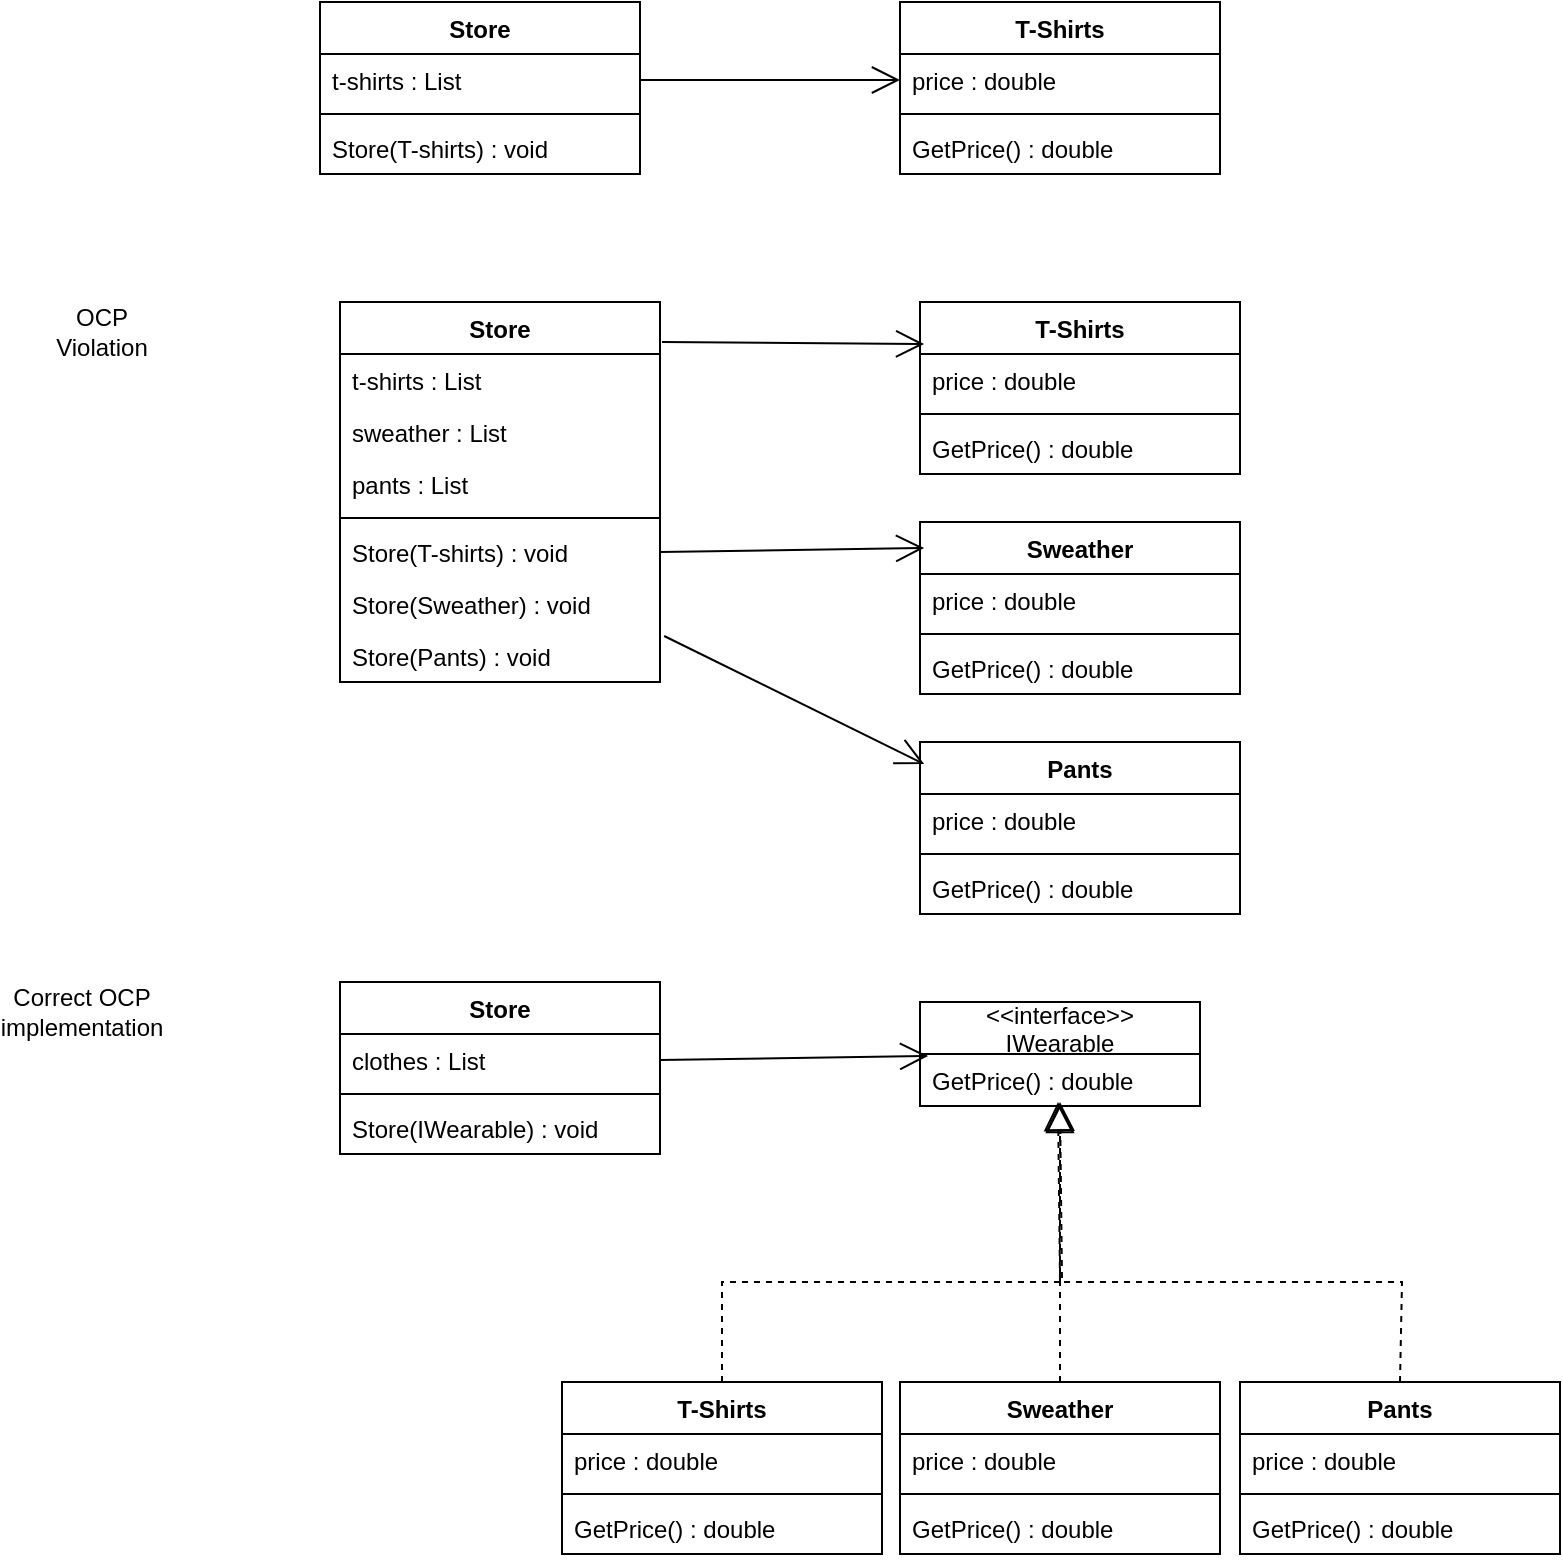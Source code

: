 <mxfile version="20.8.18" type="device"><diagram id="C5RBs43oDa-KdzZeNtuy" name="Page-1"><mxGraphModel dx="1434" dy="796" grid="1" gridSize="10" guides="1" tooltips="1" connect="1" arrows="1" fold="1" page="1" pageScale="1" pageWidth="827" pageHeight="1169" math="0" shadow="0"><root><mxCell id="WIyWlLk6GJQsqaUBKTNV-0"/><mxCell id="WIyWlLk6GJQsqaUBKTNV-1" parent="WIyWlLk6GJQsqaUBKTNV-0"/><mxCell id="qBqsHLT9xp9Bprlv69gm-0" value="Store" style="swimlane;fontStyle=1;align=center;verticalAlign=top;childLayout=stackLayout;horizontal=1;startSize=26;horizontalStack=0;resizeParent=1;resizeParentMax=0;resizeLast=0;collapsible=1;marginBottom=0;" vertex="1" parent="WIyWlLk6GJQsqaUBKTNV-1"><mxGeometry x="189" y="30" width="160" height="86" as="geometry"/></mxCell><mxCell id="qBqsHLT9xp9Bprlv69gm-1" value="t-shirts : List" style="text;strokeColor=none;fillColor=none;align=left;verticalAlign=top;spacingLeft=4;spacingRight=4;overflow=hidden;rotatable=0;points=[[0,0.5],[1,0.5]];portConstraint=eastwest;" vertex="1" parent="qBqsHLT9xp9Bprlv69gm-0"><mxGeometry y="26" width="160" height="26" as="geometry"/></mxCell><mxCell id="qBqsHLT9xp9Bprlv69gm-2" value="" style="line;strokeWidth=1;fillColor=none;align=left;verticalAlign=middle;spacingTop=-1;spacingLeft=3;spacingRight=3;rotatable=0;labelPosition=right;points=[];portConstraint=eastwest;strokeColor=inherit;" vertex="1" parent="qBqsHLT9xp9Bprlv69gm-0"><mxGeometry y="52" width="160" height="8" as="geometry"/></mxCell><mxCell id="qBqsHLT9xp9Bprlv69gm-3" value="Store(T-shirts) : void" style="text;strokeColor=none;fillColor=none;align=left;verticalAlign=top;spacingLeft=4;spacingRight=4;overflow=hidden;rotatable=0;points=[[0,0.5],[1,0.5]];portConstraint=eastwest;" vertex="1" parent="qBqsHLT9xp9Bprlv69gm-0"><mxGeometry y="60" width="160" height="26" as="geometry"/></mxCell><mxCell id="qBqsHLT9xp9Bprlv69gm-4" value="T-Shirts" style="swimlane;fontStyle=1;align=center;verticalAlign=top;childLayout=stackLayout;horizontal=1;startSize=26;horizontalStack=0;resizeParent=1;resizeParentMax=0;resizeLast=0;collapsible=1;marginBottom=0;" vertex="1" parent="WIyWlLk6GJQsqaUBKTNV-1"><mxGeometry x="479" y="30" width="160" height="86" as="geometry"/></mxCell><mxCell id="qBqsHLT9xp9Bprlv69gm-5" value="price : double" style="text;strokeColor=none;fillColor=none;align=left;verticalAlign=top;spacingLeft=4;spacingRight=4;overflow=hidden;rotatable=0;points=[[0,0.5],[1,0.5]];portConstraint=eastwest;" vertex="1" parent="qBqsHLT9xp9Bprlv69gm-4"><mxGeometry y="26" width="160" height="26" as="geometry"/></mxCell><mxCell id="qBqsHLT9xp9Bprlv69gm-6" value="" style="line;strokeWidth=1;fillColor=none;align=left;verticalAlign=middle;spacingTop=-1;spacingLeft=3;spacingRight=3;rotatable=0;labelPosition=right;points=[];portConstraint=eastwest;strokeColor=inherit;" vertex="1" parent="qBqsHLT9xp9Bprlv69gm-4"><mxGeometry y="52" width="160" height="8" as="geometry"/></mxCell><mxCell id="qBqsHLT9xp9Bprlv69gm-7" value="GetPrice() : double" style="text;strokeColor=none;fillColor=none;align=left;verticalAlign=top;spacingLeft=4;spacingRight=4;overflow=hidden;rotatable=0;points=[[0,0.5],[1,0.5]];portConstraint=eastwest;" vertex="1" parent="qBqsHLT9xp9Bprlv69gm-4"><mxGeometry y="60" width="160" height="26" as="geometry"/></mxCell><mxCell id="qBqsHLT9xp9Bprlv69gm-10" value="" style="endArrow=open;endFill=1;endSize=12;html=1;rounded=0;exitX=1;exitY=0.5;exitDx=0;exitDy=0;" edge="1" parent="WIyWlLk6GJQsqaUBKTNV-1" source="qBqsHLT9xp9Bprlv69gm-1" target="qBqsHLT9xp9Bprlv69gm-5"><mxGeometry width="160" relative="1" as="geometry"><mxPoint x="330" y="110" as="sourcePoint"/><mxPoint x="490" y="110" as="targetPoint"/></mxGeometry></mxCell><mxCell id="qBqsHLT9xp9Bprlv69gm-12" value="Store" style="swimlane;fontStyle=1;align=center;verticalAlign=top;childLayout=stackLayout;horizontal=1;startSize=26;horizontalStack=0;resizeParent=1;resizeParentMax=0;resizeLast=0;collapsible=1;marginBottom=0;" vertex="1" parent="WIyWlLk6GJQsqaUBKTNV-1"><mxGeometry x="199" y="180" width="160" height="190" as="geometry"/></mxCell><mxCell id="qBqsHLT9xp9Bprlv69gm-29" value="t-shirts : List" style="text;strokeColor=none;fillColor=none;align=left;verticalAlign=top;spacingLeft=4;spacingRight=4;overflow=hidden;rotatable=0;points=[[0,0.5],[1,0.5]];portConstraint=eastwest;" vertex="1" parent="qBqsHLT9xp9Bprlv69gm-12"><mxGeometry y="26" width="160" height="26" as="geometry"/></mxCell><mxCell id="qBqsHLT9xp9Bprlv69gm-30" value="sweather : List" style="text;strokeColor=none;fillColor=none;align=left;verticalAlign=top;spacingLeft=4;spacingRight=4;overflow=hidden;rotatable=0;points=[[0,0.5],[1,0.5]];portConstraint=eastwest;" vertex="1" parent="qBqsHLT9xp9Bprlv69gm-12"><mxGeometry y="52" width="160" height="26" as="geometry"/></mxCell><mxCell id="qBqsHLT9xp9Bprlv69gm-13" value="pants : List" style="text;strokeColor=none;fillColor=none;align=left;verticalAlign=top;spacingLeft=4;spacingRight=4;overflow=hidden;rotatable=0;points=[[0,0.5],[1,0.5]];portConstraint=eastwest;" vertex="1" parent="qBqsHLT9xp9Bprlv69gm-12"><mxGeometry y="78" width="160" height="26" as="geometry"/></mxCell><mxCell id="qBqsHLT9xp9Bprlv69gm-14" value="" style="line;strokeWidth=1;fillColor=none;align=left;verticalAlign=middle;spacingTop=-1;spacingLeft=3;spacingRight=3;rotatable=0;labelPosition=right;points=[];portConstraint=eastwest;strokeColor=inherit;" vertex="1" parent="qBqsHLT9xp9Bprlv69gm-12"><mxGeometry y="104" width="160" height="8" as="geometry"/></mxCell><mxCell id="qBqsHLT9xp9Bprlv69gm-32" value="Store(T-shirts) : void" style="text;strokeColor=none;fillColor=none;align=left;verticalAlign=top;spacingLeft=4;spacingRight=4;overflow=hidden;rotatable=0;points=[[0,0.5],[1,0.5]];portConstraint=eastwest;" vertex="1" parent="qBqsHLT9xp9Bprlv69gm-12"><mxGeometry y="112" width="160" height="26" as="geometry"/></mxCell><mxCell id="qBqsHLT9xp9Bprlv69gm-31" value="Store(Sweather) : void" style="text;strokeColor=none;fillColor=none;align=left;verticalAlign=top;spacingLeft=4;spacingRight=4;overflow=hidden;rotatable=0;points=[[0,0.5],[1,0.5]];portConstraint=eastwest;" vertex="1" parent="qBqsHLT9xp9Bprlv69gm-12"><mxGeometry y="138" width="160" height="26" as="geometry"/></mxCell><mxCell id="qBqsHLT9xp9Bprlv69gm-15" value="Store(Pants) : void" style="text;strokeColor=none;fillColor=none;align=left;verticalAlign=top;spacingLeft=4;spacingRight=4;overflow=hidden;rotatable=0;points=[[0,0.5],[1,0.5]];portConstraint=eastwest;" vertex="1" parent="qBqsHLT9xp9Bprlv69gm-12"><mxGeometry y="164" width="160" height="26" as="geometry"/></mxCell><mxCell id="qBqsHLT9xp9Bprlv69gm-16" value="T-Shirts" style="swimlane;fontStyle=1;align=center;verticalAlign=top;childLayout=stackLayout;horizontal=1;startSize=26;horizontalStack=0;resizeParent=1;resizeParentMax=0;resizeLast=0;collapsible=1;marginBottom=0;" vertex="1" parent="WIyWlLk6GJQsqaUBKTNV-1"><mxGeometry x="489" y="180" width="160" height="86" as="geometry"/></mxCell><mxCell id="qBqsHLT9xp9Bprlv69gm-17" value="price : double" style="text;strokeColor=none;fillColor=none;align=left;verticalAlign=top;spacingLeft=4;spacingRight=4;overflow=hidden;rotatable=0;points=[[0,0.5],[1,0.5]];portConstraint=eastwest;" vertex="1" parent="qBqsHLT9xp9Bprlv69gm-16"><mxGeometry y="26" width="160" height="26" as="geometry"/></mxCell><mxCell id="qBqsHLT9xp9Bprlv69gm-18" value="" style="line;strokeWidth=1;fillColor=none;align=left;verticalAlign=middle;spacingTop=-1;spacingLeft=3;spacingRight=3;rotatable=0;labelPosition=right;points=[];portConstraint=eastwest;strokeColor=inherit;" vertex="1" parent="qBqsHLT9xp9Bprlv69gm-16"><mxGeometry y="52" width="160" height="8" as="geometry"/></mxCell><mxCell id="qBqsHLT9xp9Bprlv69gm-19" value="GetPrice() : double" style="text;strokeColor=none;fillColor=none;align=left;verticalAlign=top;spacingLeft=4;spacingRight=4;overflow=hidden;rotatable=0;points=[[0,0.5],[1,0.5]];portConstraint=eastwest;" vertex="1" parent="qBqsHLT9xp9Bprlv69gm-16"><mxGeometry y="60" width="160" height="26" as="geometry"/></mxCell><mxCell id="qBqsHLT9xp9Bprlv69gm-20" value="" style="endArrow=open;endFill=1;endSize=12;html=1;rounded=0;entryX=0.013;entryY=-0.192;entryDx=0;entryDy=0;entryPerimeter=0;" edge="1" parent="WIyWlLk6GJQsqaUBKTNV-1" target="qBqsHLT9xp9Bprlv69gm-17"><mxGeometry width="160" relative="1" as="geometry"><mxPoint x="360" y="200" as="sourcePoint"/><mxPoint x="500" y="260" as="targetPoint"/></mxGeometry></mxCell><mxCell id="qBqsHLT9xp9Bprlv69gm-21" value="Sweather" style="swimlane;fontStyle=1;align=center;verticalAlign=top;childLayout=stackLayout;horizontal=1;startSize=26;horizontalStack=0;resizeParent=1;resizeParentMax=0;resizeLast=0;collapsible=1;marginBottom=0;" vertex="1" parent="WIyWlLk6GJQsqaUBKTNV-1"><mxGeometry x="489" y="290" width="160" height="86" as="geometry"/></mxCell><mxCell id="qBqsHLT9xp9Bprlv69gm-22" value="price : double" style="text;strokeColor=none;fillColor=none;align=left;verticalAlign=top;spacingLeft=4;spacingRight=4;overflow=hidden;rotatable=0;points=[[0,0.5],[1,0.5]];portConstraint=eastwest;" vertex="1" parent="qBqsHLT9xp9Bprlv69gm-21"><mxGeometry y="26" width="160" height="26" as="geometry"/></mxCell><mxCell id="qBqsHLT9xp9Bprlv69gm-23" value="" style="line;strokeWidth=1;fillColor=none;align=left;verticalAlign=middle;spacingTop=-1;spacingLeft=3;spacingRight=3;rotatable=0;labelPosition=right;points=[];portConstraint=eastwest;strokeColor=inherit;" vertex="1" parent="qBqsHLT9xp9Bprlv69gm-21"><mxGeometry y="52" width="160" height="8" as="geometry"/></mxCell><mxCell id="qBqsHLT9xp9Bprlv69gm-24" value="GetPrice() : double" style="text;strokeColor=none;fillColor=none;align=left;verticalAlign=top;spacingLeft=4;spacingRight=4;overflow=hidden;rotatable=0;points=[[0,0.5],[1,0.5]];portConstraint=eastwest;" vertex="1" parent="qBqsHLT9xp9Bprlv69gm-21"><mxGeometry y="60" width="160" height="26" as="geometry"/></mxCell><mxCell id="qBqsHLT9xp9Bprlv69gm-25" value="Pants" style="swimlane;fontStyle=1;align=center;verticalAlign=top;childLayout=stackLayout;horizontal=1;startSize=26;horizontalStack=0;resizeParent=1;resizeParentMax=0;resizeLast=0;collapsible=1;marginBottom=0;" vertex="1" parent="WIyWlLk6GJQsqaUBKTNV-1"><mxGeometry x="489" y="400" width="160" height="86" as="geometry"/></mxCell><mxCell id="qBqsHLT9xp9Bprlv69gm-26" value="price : double" style="text;strokeColor=none;fillColor=none;align=left;verticalAlign=top;spacingLeft=4;spacingRight=4;overflow=hidden;rotatable=0;points=[[0,0.5],[1,0.5]];portConstraint=eastwest;" vertex="1" parent="qBqsHLT9xp9Bprlv69gm-25"><mxGeometry y="26" width="160" height="26" as="geometry"/></mxCell><mxCell id="qBqsHLT9xp9Bprlv69gm-27" value="" style="line;strokeWidth=1;fillColor=none;align=left;verticalAlign=middle;spacingTop=-1;spacingLeft=3;spacingRight=3;rotatable=0;labelPosition=right;points=[];portConstraint=eastwest;strokeColor=inherit;" vertex="1" parent="qBqsHLT9xp9Bprlv69gm-25"><mxGeometry y="52" width="160" height="8" as="geometry"/></mxCell><mxCell id="qBqsHLT9xp9Bprlv69gm-28" value="GetPrice() : double" style="text;strokeColor=none;fillColor=none;align=left;verticalAlign=top;spacingLeft=4;spacingRight=4;overflow=hidden;rotatable=0;points=[[0,0.5],[1,0.5]];portConstraint=eastwest;" vertex="1" parent="qBqsHLT9xp9Bprlv69gm-25"><mxGeometry y="60" width="160" height="26" as="geometry"/></mxCell><mxCell id="qBqsHLT9xp9Bprlv69gm-33" value="" style="endArrow=open;endFill=1;endSize=12;html=1;rounded=0;exitX=1;exitY=0.5;exitDx=0;exitDy=0;entryX=0.013;entryY=0.151;entryDx=0;entryDy=0;entryPerimeter=0;" edge="1" parent="WIyWlLk6GJQsqaUBKTNV-1" source="qBqsHLT9xp9Bprlv69gm-32" target="qBqsHLT9xp9Bprlv69gm-21"><mxGeometry width="160" relative="1" as="geometry"><mxPoint x="340" y="290" as="sourcePoint"/><mxPoint x="500" y="290" as="targetPoint"/></mxGeometry></mxCell><mxCell id="qBqsHLT9xp9Bprlv69gm-34" value="" style="endArrow=open;endFill=1;endSize=12;html=1;rounded=0;entryX=0.013;entryY=0.128;entryDx=0;entryDy=0;entryPerimeter=0;exitX=1.013;exitY=0.115;exitDx=0;exitDy=0;exitPerimeter=0;" edge="1" parent="WIyWlLk6GJQsqaUBKTNV-1" source="qBqsHLT9xp9Bprlv69gm-15" target="qBqsHLT9xp9Bprlv69gm-25"><mxGeometry width="160" relative="1" as="geometry"><mxPoint x="340" y="290" as="sourcePoint"/><mxPoint x="500" y="290" as="targetPoint"/></mxGeometry></mxCell><mxCell id="qBqsHLT9xp9Bprlv69gm-35" value="OCP Violation" style="text;html=1;strokeColor=none;fillColor=none;align=center;verticalAlign=middle;whiteSpace=wrap;rounded=0;" vertex="1" parent="WIyWlLk6GJQsqaUBKTNV-1"><mxGeometry x="50" y="180" width="60" height="30" as="geometry"/></mxCell><mxCell id="qBqsHLT9xp9Bprlv69gm-36" value="Store" style="swimlane;fontStyle=1;align=center;verticalAlign=top;childLayout=stackLayout;horizontal=1;startSize=26;horizontalStack=0;resizeParent=1;resizeParentMax=0;resizeLast=0;collapsible=1;marginBottom=0;" vertex="1" parent="WIyWlLk6GJQsqaUBKTNV-1"><mxGeometry x="199" y="520" width="160" height="86" as="geometry"/></mxCell><mxCell id="qBqsHLT9xp9Bprlv69gm-37" value="clothes : List" style="text;strokeColor=none;fillColor=none;align=left;verticalAlign=top;spacingLeft=4;spacingRight=4;overflow=hidden;rotatable=0;points=[[0,0.5],[1,0.5]];portConstraint=eastwest;" vertex="1" parent="qBqsHLT9xp9Bprlv69gm-36"><mxGeometry y="26" width="160" height="26" as="geometry"/></mxCell><mxCell id="qBqsHLT9xp9Bprlv69gm-38" value="" style="line;strokeWidth=1;fillColor=none;align=left;verticalAlign=middle;spacingTop=-1;spacingLeft=3;spacingRight=3;rotatable=0;labelPosition=right;points=[];portConstraint=eastwest;strokeColor=inherit;" vertex="1" parent="qBqsHLT9xp9Bprlv69gm-36"><mxGeometry y="52" width="160" height="8" as="geometry"/></mxCell><mxCell id="qBqsHLT9xp9Bprlv69gm-39" value="Store(IWearable) : void" style="text;strokeColor=none;fillColor=none;align=left;verticalAlign=top;spacingLeft=4;spacingRight=4;overflow=hidden;rotatable=0;points=[[0,0.5],[1,0.5]];portConstraint=eastwest;" vertex="1" parent="qBqsHLT9xp9Bprlv69gm-36"><mxGeometry y="60" width="160" height="26" as="geometry"/></mxCell><mxCell id="qBqsHLT9xp9Bprlv69gm-40" value="T-Shirts" style="swimlane;fontStyle=1;align=center;verticalAlign=top;childLayout=stackLayout;horizontal=1;startSize=26;horizontalStack=0;resizeParent=1;resizeParentMax=0;resizeLast=0;collapsible=1;marginBottom=0;" vertex="1" parent="WIyWlLk6GJQsqaUBKTNV-1"><mxGeometry x="310" y="720" width="160" height="86" as="geometry"/></mxCell><mxCell id="qBqsHLT9xp9Bprlv69gm-41" value="price : double" style="text;strokeColor=none;fillColor=none;align=left;verticalAlign=top;spacingLeft=4;spacingRight=4;overflow=hidden;rotatable=0;points=[[0,0.5],[1,0.5]];portConstraint=eastwest;" vertex="1" parent="qBqsHLT9xp9Bprlv69gm-40"><mxGeometry y="26" width="160" height="26" as="geometry"/></mxCell><mxCell id="qBqsHLT9xp9Bprlv69gm-42" value="" style="line;strokeWidth=1;fillColor=none;align=left;verticalAlign=middle;spacingTop=-1;spacingLeft=3;spacingRight=3;rotatable=0;labelPosition=right;points=[];portConstraint=eastwest;strokeColor=inherit;" vertex="1" parent="qBqsHLT9xp9Bprlv69gm-40"><mxGeometry y="52" width="160" height="8" as="geometry"/></mxCell><mxCell id="qBqsHLT9xp9Bprlv69gm-43" value="GetPrice() : double" style="text;strokeColor=none;fillColor=none;align=left;verticalAlign=top;spacingLeft=4;spacingRight=4;overflow=hidden;rotatable=0;points=[[0,0.5],[1,0.5]];portConstraint=eastwest;" vertex="1" parent="qBqsHLT9xp9Bprlv69gm-40"><mxGeometry y="60" width="160" height="26" as="geometry"/></mxCell><mxCell id="qBqsHLT9xp9Bprlv69gm-44" value="" style="endArrow=open;endFill=1;endSize=12;html=1;rounded=0;exitX=1;exitY=0.5;exitDx=0;exitDy=0;entryX=0.029;entryY=0.038;entryDx=0;entryDy=0;entryPerimeter=0;" edge="1" parent="WIyWlLk6GJQsqaUBKTNV-1" source="qBqsHLT9xp9Bprlv69gm-37" target="qBqsHLT9xp9Bprlv69gm-57"><mxGeometry width="160" relative="1" as="geometry"><mxPoint x="340" y="600" as="sourcePoint"/><mxPoint x="470" y="560" as="targetPoint"/></mxGeometry></mxCell><mxCell id="qBqsHLT9xp9Bprlv69gm-53" value="&lt;&lt;interface&gt;&gt;&#10;IWearable" style="swimlane;fontStyle=0;childLayout=stackLayout;horizontal=1;startSize=26;fillColor=none;horizontalStack=0;resizeParent=1;resizeParentMax=0;resizeLast=0;collapsible=1;marginBottom=0;" vertex="1" parent="WIyWlLk6GJQsqaUBKTNV-1"><mxGeometry x="489" y="530" width="140" height="52" as="geometry"/></mxCell><mxCell id="qBqsHLT9xp9Bprlv69gm-57" value="GetPrice() : double" style="text;strokeColor=none;fillColor=none;align=left;verticalAlign=top;spacingLeft=4;spacingRight=4;overflow=hidden;rotatable=0;points=[[0,0.5],[1,0.5]];portConstraint=eastwest;" vertex="1" parent="qBqsHLT9xp9Bprlv69gm-53"><mxGeometry y="26" width="140" height="26" as="geometry"/></mxCell><mxCell id="qBqsHLT9xp9Bprlv69gm-62" value="Sweather" style="swimlane;fontStyle=1;align=center;verticalAlign=top;childLayout=stackLayout;horizontal=1;startSize=26;horizontalStack=0;resizeParent=1;resizeParentMax=0;resizeLast=0;collapsible=1;marginBottom=0;" vertex="1" parent="WIyWlLk6GJQsqaUBKTNV-1"><mxGeometry x="479" y="720" width="160" height="86" as="geometry"/></mxCell><mxCell id="qBqsHLT9xp9Bprlv69gm-63" value="price : double" style="text;strokeColor=none;fillColor=none;align=left;verticalAlign=top;spacingLeft=4;spacingRight=4;overflow=hidden;rotatable=0;points=[[0,0.5],[1,0.5]];portConstraint=eastwest;" vertex="1" parent="qBqsHLT9xp9Bprlv69gm-62"><mxGeometry y="26" width="160" height="26" as="geometry"/></mxCell><mxCell id="qBqsHLT9xp9Bprlv69gm-64" value="" style="line;strokeWidth=1;fillColor=none;align=left;verticalAlign=middle;spacingTop=-1;spacingLeft=3;spacingRight=3;rotatable=0;labelPosition=right;points=[];portConstraint=eastwest;strokeColor=inherit;" vertex="1" parent="qBqsHLT9xp9Bprlv69gm-62"><mxGeometry y="52" width="160" height="8" as="geometry"/></mxCell><mxCell id="qBqsHLT9xp9Bprlv69gm-65" value="GetPrice() : double" style="text;strokeColor=none;fillColor=none;align=left;verticalAlign=top;spacingLeft=4;spacingRight=4;overflow=hidden;rotatable=0;points=[[0,0.5],[1,0.5]];portConstraint=eastwest;" vertex="1" parent="qBqsHLT9xp9Bprlv69gm-62"><mxGeometry y="60" width="160" height="26" as="geometry"/></mxCell><mxCell id="qBqsHLT9xp9Bprlv69gm-66" value="Pants" style="swimlane;fontStyle=1;align=center;verticalAlign=top;childLayout=stackLayout;horizontal=1;startSize=26;horizontalStack=0;resizeParent=1;resizeParentMax=0;resizeLast=0;collapsible=1;marginBottom=0;" vertex="1" parent="WIyWlLk6GJQsqaUBKTNV-1"><mxGeometry x="649" y="720" width="160" height="86" as="geometry"/></mxCell><mxCell id="qBqsHLT9xp9Bprlv69gm-67" value="price : double" style="text;strokeColor=none;fillColor=none;align=left;verticalAlign=top;spacingLeft=4;spacingRight=4;overflow=hidden;rotatable=0;points=[[0,0.5],[1,0.5]];portConstraint=eastwest;" vertex="1" parent="qBqsHLT9xp9Bprlv69gm-66"><mxGeometry y="26" width="160" height="26" as="geometry"/></mxCell><mxCell id="qBqsHLT9xp9Bprlv69gm-68" value="" style="line;strokeWidth=1;fillColor=none;align=left;verticalAlign=middle;spacingTop=-1;spacingLeft=3;spacingRight=3;rotatable=0;labelPosition=right;points=[];portConstraint=eastwest;strokeColor=inherit;" vertex="1" parent="qBqsHLT9xp9Bprlv69gm-66"><mxGeometry y="52" width="160" height="8" as="geometry"/></mxCell><mxCell id="qBqsHLT9xp9Bprlv69gm-69" value="GetPrice() : double" style="text;strokeColor=none;fillColor=none;align=left;verticalAlign=top;spacingLeft=4;spacingRight=4;overflow=hidden;rotatable=0;points=[[0,0.5],[1,0.5]];portConstraint=eastwest;" vertex="1" parent="qBqsHLT9xp9Bprlv69gm-66"><mxGeometry y="60" width="160" height="26" as="geometry"/></mxCell><mxCell id="qBqsHLT9xp9Bprlv69gm-70" value="" style="endArrow=block;dashed=1;endFill=0;endSize=12;html=1;rounded=0;exitX=0.5;exitY=0;exitDx=0;exitDy=0;entryX=0.5;entryY=0.962;entryDx=0;entryDy=0;entryPerimeter=0;" edge="1" parent="WIyWlLk6GJQsqaUBKTNV-1" source="qBqsHLT9xp9Bprlv69gm-62" target="qBqsHLT9xp9Bprlv69gm-57"><mxGeometry width="160" relative="1" as="geometry"><mxPoint x="340" y="510" as="sourcePoint"/><mxPoint x="500" y="510" as="targetPoint"/></mxGeometry></mxCell><mxCell id="qBqsHLT9xp9Bprlv69gm-71" value="" style="endArrow=block;dashed=1;endFill=0;endSize=12;html=1;rounded=0;exitX=0.5;exitY=0;exitDx=0;exitDy=0;" edge="1" parent="WIyWlLk6GJQsqaUBKTNV-1" source="qBqsHLT9xp9Bprlv69gm-40"><mxGeometry width="160" relative="1" as="geometry"><mxPoint x="340" y="510" as="sourcePoint"/><mxPoint x="559" y="580" as="targetPoint"/><Array as="points"><mxPoint x="390" y="670"/><mxPoint x="560" y="670"/></Array></mxGeometry></mxCell><mxCell id="qBqsHLT9xp9Bprlv69gm-72" value="" style="endArrow=block;dashed=1;endFill=0;endSize=12;html=1;rounded=0;exitX=0.5;exitY=0;exitDx=0;exitDy=0;" edge="1" parent="WIyWlLk6GJQsqaUBKTNV-1" source="qBqsHLT9xp9Bprlv69gm-66"><mxGeometry width="160" relative="1" as="geometry"><mxPoint x="742.871" y="720" as="sourcePoint"/><mxPoint x="558" y="580" as="targetPoint"/><Array as="points"><mxPoint x="730" y="670"/><mxPoint x="559" y="670"/></Array></mxGeometry></mxCell><mxCell id="qBqsHLT9xp9Bprlv69gm-73" value="Correct OCP implementation" style="text;html=1;strokeColor=none;fillColor=none;align=center;verticalAlign=middle;whiteSpace=wrap;rounded=0;" vertex="1" parent="WIyWlLk6GJQsqaUBKTNV-1"><mxGeometry x="40" y="520" width="60" height="30" as="geometry"/></mxCell></root></mxGraphModel></diagram></mxfile>